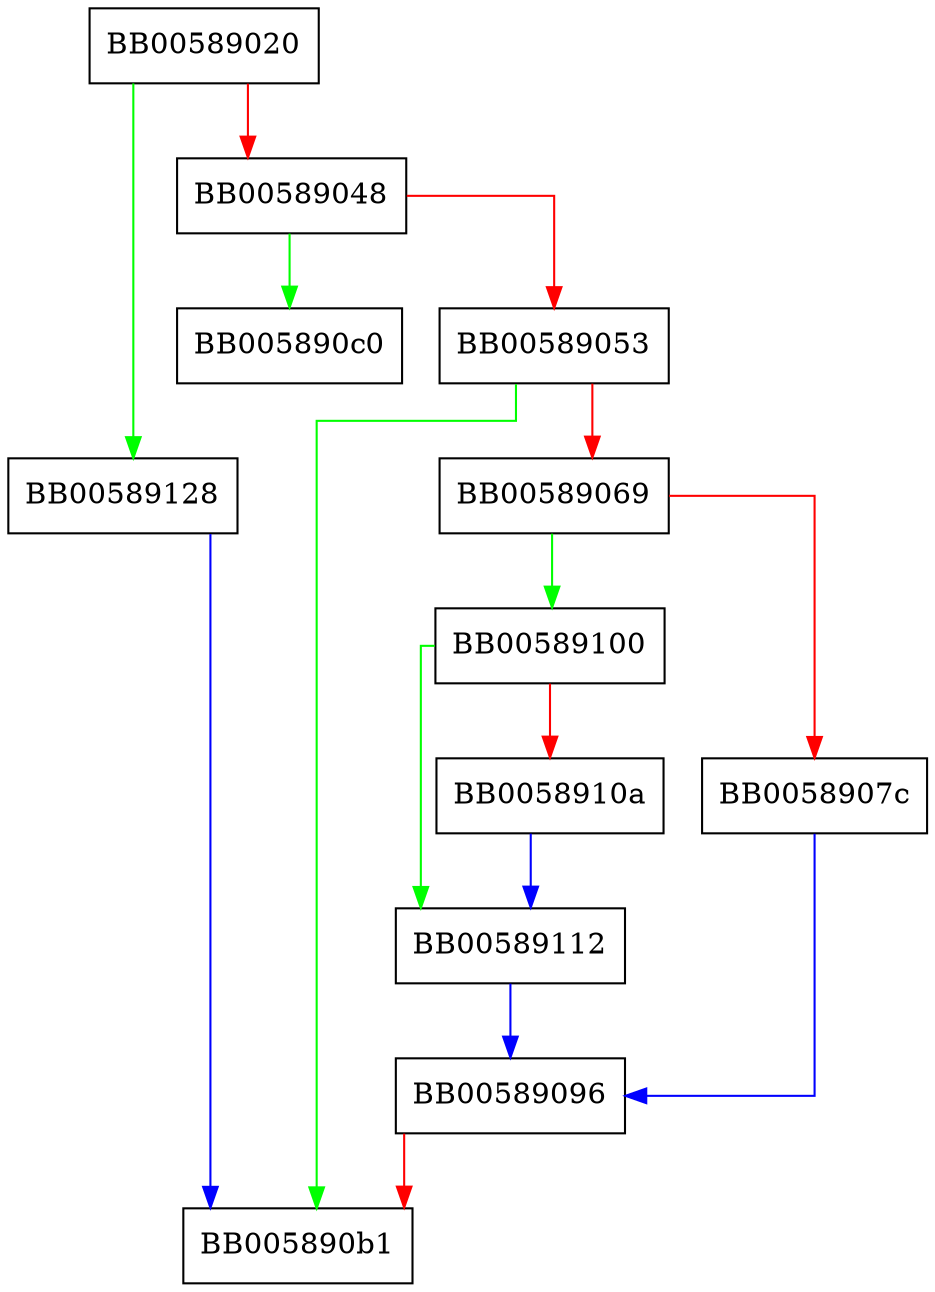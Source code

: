 digraph ECDH_compute_key {
  node [shape="box"];
  graph [splines=ortho];
  BB00589020 -> BB00589128 [color="green"];
  BB00589020 -> BB00589048 [color="red"];
  BB00589048 -> BB005890c0 [color="green"];
  BB00589048 -> BB00589053 [color="red"];
  BB00589053 -> BB005890b1 [color="green"];
  BB00589053 -> BB00589069 [color="red"];
  BB00589069 -> BB00589100 [color="green"];
  BB00589069 -> BB0058907c [color="red"];
  BB0058907c -> BB00589096 [color="blue"];
  BB00589096 -> BB005890b1 [color="red"];
  BB00589100 -> BB00589112 [color="green"];
  BB00589100 -> BB0058910a [color="red"];
  BB0058910a -> BB00589112 [color="blue"];
  BB00589112 -> BB00589096 [color="blue"];
  BB00589128 -> BB005890b1 [color="blue"];
}